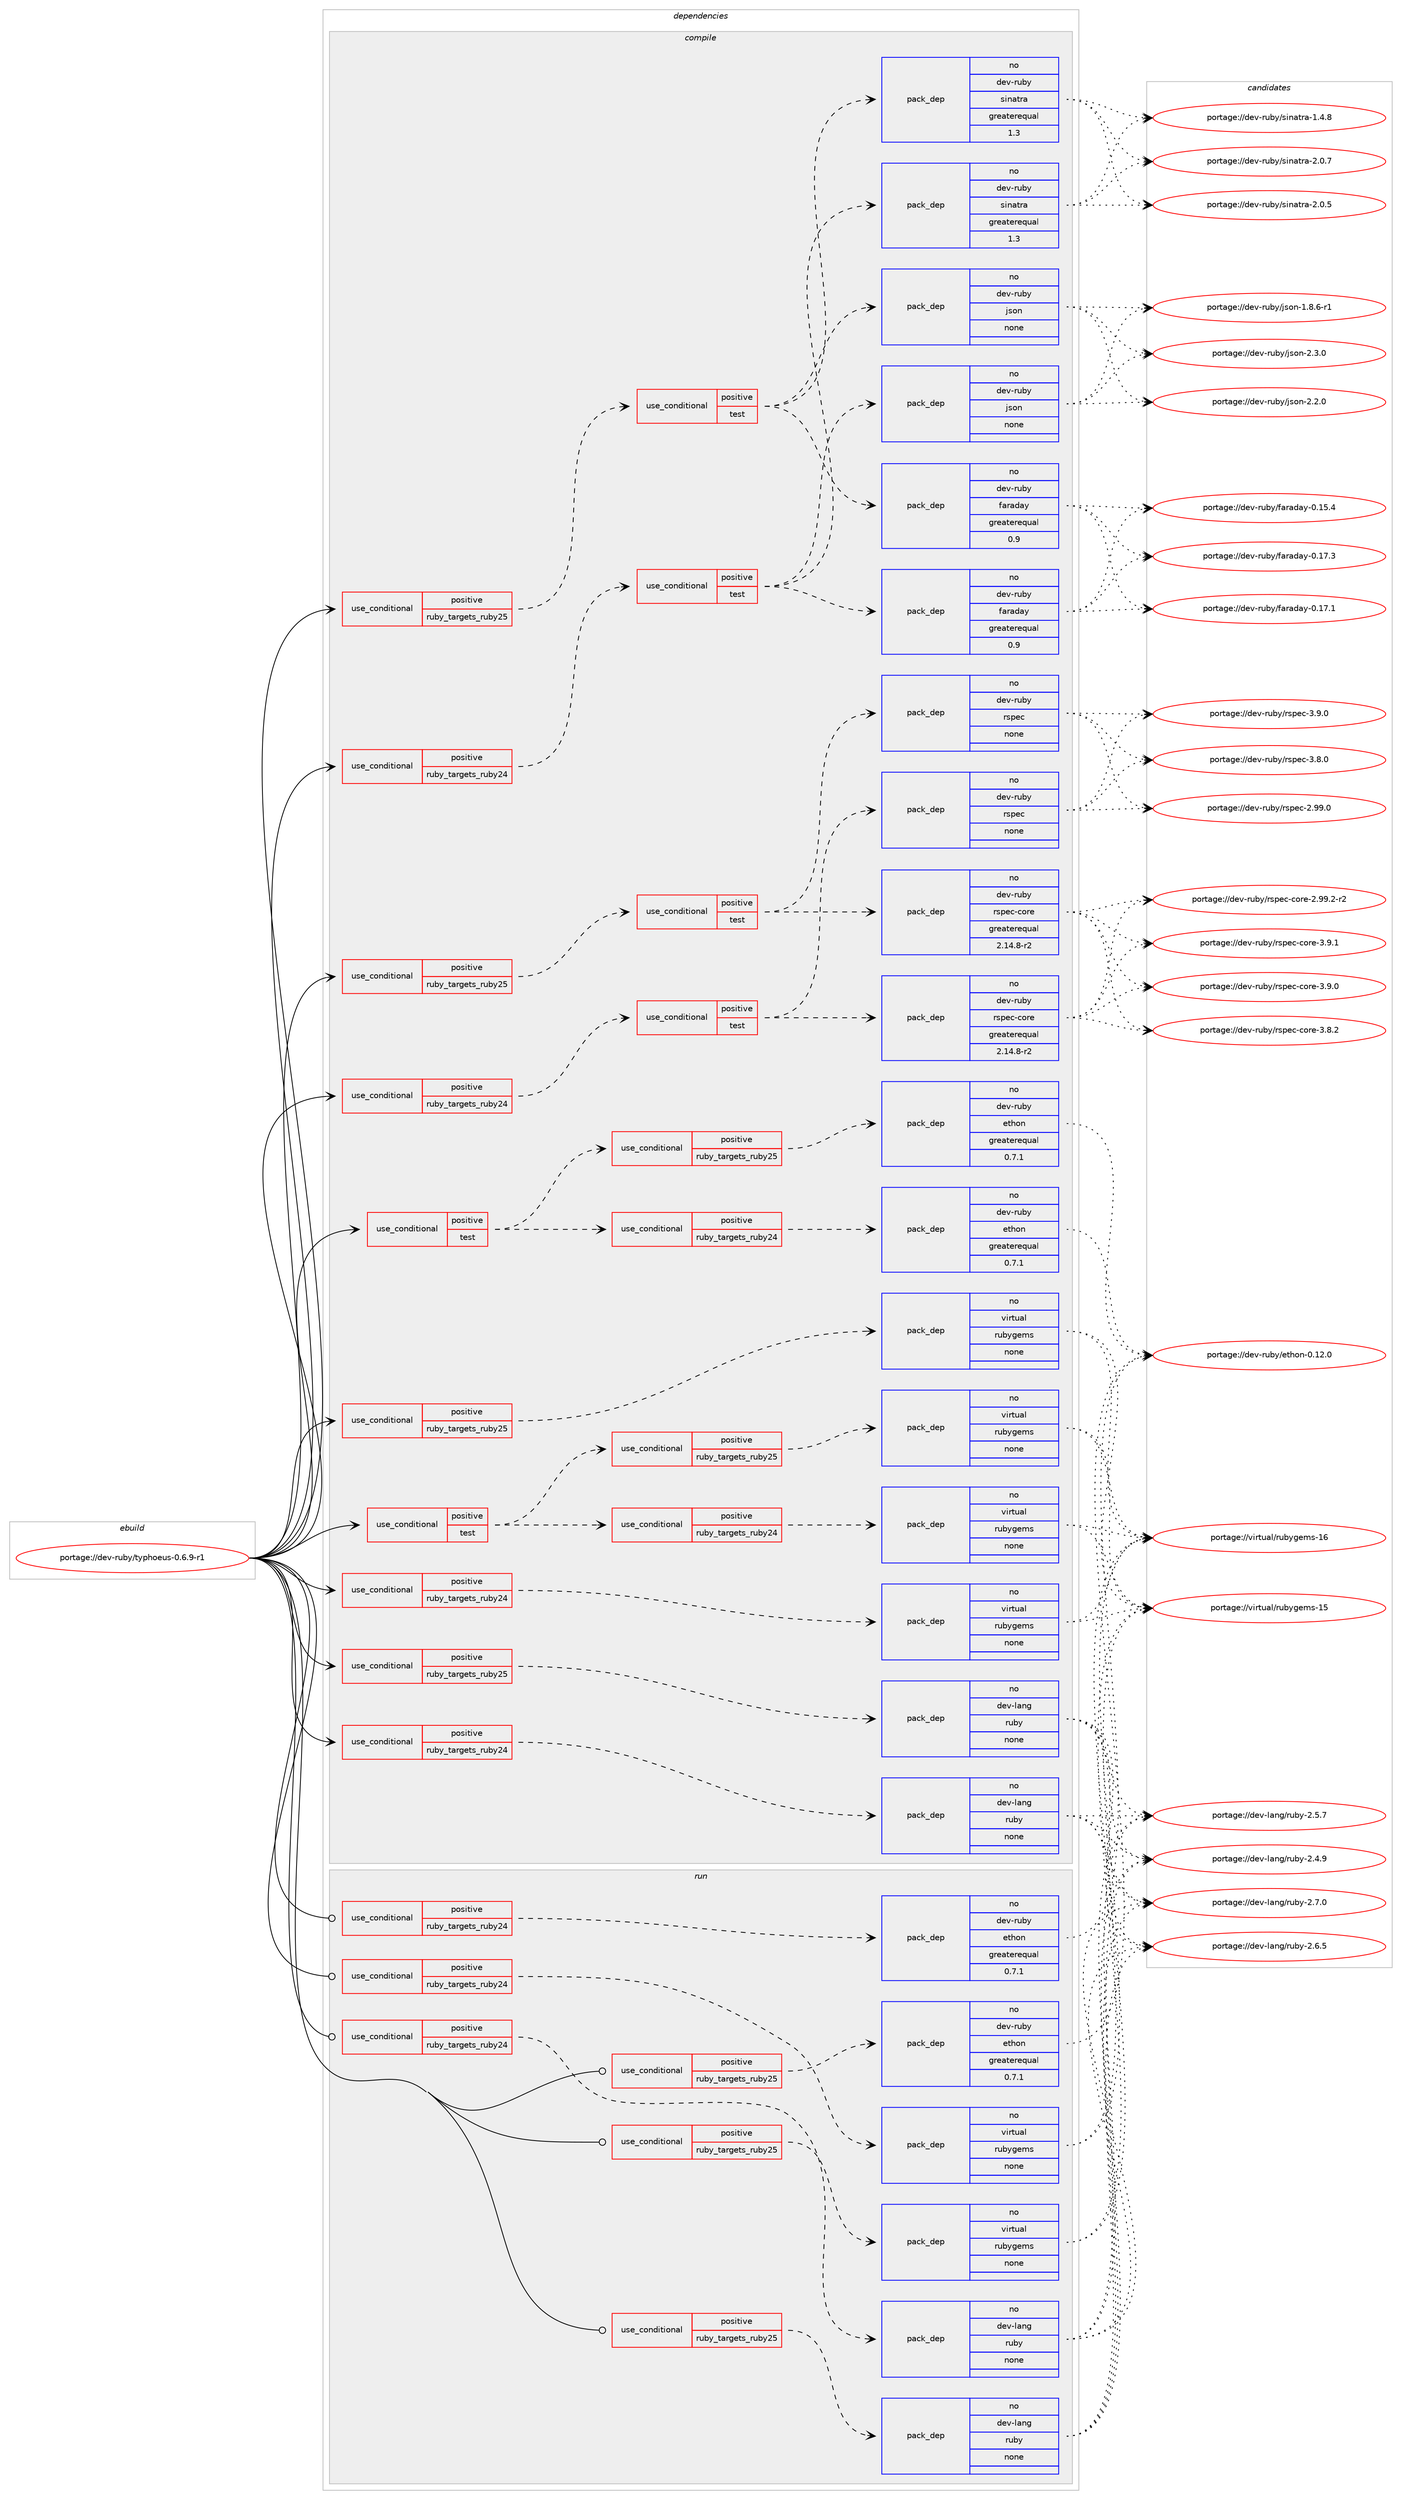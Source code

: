 digraph prolog {

# *************
# Graph options
# *************

newrank=true;
concentrate=true;
compound=true;
graph [rankdir=LR,fontname=Helvetica,fontsize=10,ranksep=1.5];#, ranksep=2.5, nodesep=0.2];
edge  [arrowhead=vee];
node  [fontname=Helvetica,fontsize=10];

# **********
# The ebuild
# **********

subgraph cluster_leftcol {
color=gray;
label=<<i>ebuild</i>>;
id [label="portage://dev-ruby/typhoeus-0.6.9-r1", color=red, width=4, href="../dev-ruby/typhoeus-0.6.9-r1.svg"];
}

# ****************
# The dependencies
# ****************

subgraph cluster_midcol {
color=gray;
label=<<i>dependencies</i>>;
subgraph cluster_compile {
fillcolor="#eeeeee";
style=filled;
label=<<i>compile</i>>;
subgraph cond65528 {
dependency312320 [label=<<TABLE BORDER="0" CELLBORDER="1" CELLSPACING="0" CELLPADDING="4"><TR><TD ROWSPAN="3" CELLPADDING="10">use_conditional</TD></TR><TR><TD>positive</TD></TR><TR><TD>ruby_targets_ruby24</TD></TR></TABLE>>, shape=none, color=red];
subgraph cond65529 {
dependency312321 [label=<<TABLE BORDER="0" CELLBORDER="1" CELLSPACING="0" CELLPADDING="4"><TR><TD ROWSPAN="3" CELLPADDING="10">use_conditional</TD></TR><TR><TD>positive</TD></TR><TR><TD>test</TD></TR></TABLE>>, shape=none, color=red];
subgraph pack242061 {
dependency312322 [label=<<TABLE BORDER="0" CELLBORDER="1" CELLSPACING="0" CELLPADDING="4" WIDTH="220"><TR><TD ROWSPAN="6" CELLPADDING="30">pack_dep</TD></TR><TR><TD WIDTH="110">no</TD></TR><TR><TD>dev-ruby</TD></TR><TR><TD>json</TD></TR><TR><TD>none</TD></TR><TR><TD></TD></TR></TABLE>>, shape=none, color=blue];
}
dependency312321:e -> dependency312322:w [weight=20,style="dashed",arrowhead="vee"];
subgraph pack242062 {
dependency312323 [label=<<TABLE BORDER="0" CELLBORDER="1" CELLSPACING="0" CELLPADDING="4" WIDTH="220"><TR><TD ROWSPAN="6" CELLPADDING="30">pack_dep</TD></TR><TR><TD WIDTH="110">no</TD></TR><TR><TD>dev-ruby</TD></TR><TR><TD>faraday</TD></TR><TR><TD>greaterequal</TD></TR><TR><TD>0.9</TD></TR></TABLE>>, shape=none, color=blue];
}
dependency312321:e -> dependency312323:w [weight=20,style="dashed",arrowhead="vee"];
subgraph pack242063 {
dependency312324 [label=<<TABLE BORDER="0" CELLBORDER="1" CELLSPACING="0" CELLPADDING="4" WIDTH="220"><TR><TD ROWSPAN="6" CELLPADDING="30">pack_dep</TD></TR><TR><TD WIDTH="110">no</TD></TR><TR><TD>dev-ruby</TD></TR><TR><TD>sinatra</TD></TR><TR><TD>greaterequal</TD></TR><TR><TD>1.3</TD></TR></TABLE>>, shape=none, color=blue];
}
dependency312321:e -> dependency312324:w [weight=20,style="dashed",arrowhead="vee"];
}
dependency312320:e -> dependency312321:w [weight=20,style="dashed",arrowhead="vee"];
}
id:e -> dependency312320:w [weight=20,style="solid",arrowhead="vee"];
subgraph cond65530 {
dependency312325 [label=<<TABLE BORDER="0" CELLBORDER="1" CELLSPACING="0" CELLPADDING="4"><TR><TD ROWSPAN="3" CELLPADDING="10">use_conditional</TD></TR><TR><TD>positive</TD></TR><TR><TD>ruby_targets_ruby24</TD></TR></TABLE>>, shape=none, color=red];
subgraph cond65531 {
dependency312326 [label=<<TABLE BORDER="0" CELLBORDER="1" CELLSPACING="0" CELLPADDING="4"><TR><TD ROWSPAN="3" CELLPADDING="10">use_conditional</TD></TR><TR><TD>positive</TD></TR><TR><TD>test</TD></TR></TABLE>>, shape=none, color=red];
subgraph pack242064 {
dependency312327 [label=<<TABLE BORDER="0" CELLBORDER="1" CELLSPACING="0" CELLPADDING="4" WIDTH="220"><TR><TD ROWSPAN="6" CELLPADDING="30">pack_dep</TD></TR><TR><TD WIDTH="110">no</TD></TR><TR><TD>dev-ruby</TD></TR><TR><TD>rspec</TD></TR><TR><TD>none</TD></TR><TR><TD></TD></TR></TABLE>>, shape=none, color=blue];
}
dependency312326:e -> dependency312327:w [weight=20,style="dashed",arrowhead="vee"];
subgraph pack242065 {
dependency312328 [label=<<TABLE BORDER="0" CELLBORDER="1" CELLSPACING="0" CELLPADDING="4" WIDTH="220"><TR><TD ROWSPAN="6" CELLPADDING="30">pack_dep</TD></TR><TR><TD WIDTH="110">no</TD></TR><TR><TD>dev-ruby</TD></TR><TR><TD>rspec-core</TD></TR><TR><TD>greaterequal</TD></TR><TR><TD>2.14.8-r2</TD></TR></TABLE>>, shape=none, color=blue];
}
dependency312326:e -> dependency312328:w [weight=20,style="dashed",arrowhead="vee"];
}
dependency312325:e -> dependency312326:w [weight=20,style="dashed",arrowhead="vee"];
}
id:e -> dependency312325:w [weight=20,style="solid",arrowhead="vee"];
subgraph cond65532 {
dependency312329 [label=<<TABLE BORDER="0" CELLBORDER="1" CELLSPACING="0" CELLPADDING="4"><TR><TD ROWSPAN="3" CELLPADDING="10">use_conditional</TD></TR><TR><TD>positive</TD></TR><TR><TD>ruby_targets_ruby24</TD></TR></TABLE>>, shape=none, color=red];
subgraph pack242066 {
dependency312330 [label=<<TABLE BORDER="0" CELLBORDER="1" CELLSPACING="0" CELLPADDING="4" WIDTH="220"><TR><TD ROWSPAN="6" CELLPADDING="30">pack_dep</TD></TR><TR><TD WIDTH="110">no</TD></TR><TR><TD>dev-lang</TD></TR><TR><TD>ruby</TD></TR><TR><TD>none</TD></TR><TR><TD></TD></TR></TABLE>>, shape=none, color=blue];
}
dependency312329:e -> dependency312330:w [weight=20,style="dashed",arrowhead="vee"];
}
id:e -> dependency312329:w [weight=20,style="solid",arrowhead="vee"];
subgraph cond65533 {
dependency312331 [label=<<TABLE BORDER="0" CELLBORDER="1" CELLSPACING="0" CELLPADDING="4"><TR><TD ROWSPAN="3" CELLPADDING="10">use_conditional</TD></TR><TR><TD>positive</TD></TR><TR><TD>ruby_targets_ruby24</TD></TR></TABLE>>, shape=none, color=red];
subgraph pack242067 {
dependency312332 [label=<<TABLE BORDER="0" CELLBORDER="1" CELLSPACING="0" CELLPADDING="4" WIDTH="220"><TR><TD ROWSPAN="6" CELLPADDING="30">pack_dep</TD></TR><TR><TD WIDTH="110">no</TD></TR><TR><TD>virtual</TD></TR><TR><TD>rubygems</TD></TR><TR><TD>none</TD></TR><TR><TD></TD></TR></TABLE>>, shape=none, color=blue];
}
dependency312331:e -> dependency312332:w [weight=20,style="dashed",arrowhead="vee"];
}
id:e -> dependency312331:w [weight=20,style="solid",arrowhead="vee"];
subgraph cond65534 {
dependency312333 [label=<<TABLE BORDER="0" CELLBORDER="1" CELLSPACING="0" CELLPADDING="4"><TR><TD ROWSPAN="3" CELLPADDING="10">use_conditional</TD></TR><TR><TD>positive</TD></TR><TR><TD>ruby_targets_ruby25</TD></TR></TABLE>>, shape=none, color=red];
subgraph cond65535 {
dependency312334 [label=<<TABLE BORDER="0" CELLBORDER="1" CELLSPACING="0" CELLPADDING="4"><TR><TD ROWSPAN="3" CELLPADDING="10">use_conditional</TD></TR><TR><TD>positive</TD></TR><TR><TD>test</TD></TR></TABLE>>, shape=none, color=red];
subgraph pack242068 {
dependency312335 [label=<<TABLE BORDER="0" CELLBORDER="1" CELLSPACING="0" CELLPADDING="4" WIDTH="220"><TR><TD ROWSPAN="6" CELLPADDING="30">pack_dep</TD></TR><TR><TD WIDTH="110">no</TD></TR><TR><TD>dev-ruby</TD></TR><TR><TD>json</TD></TR><TR><TD>none</TD></TR><TR><TD></TD></TR></TABLE>>, shape=none, color=blue];
}
dependency312334:e -> dependency312335:w [weight=20,style="dashed",arrowhead="vee"];
subgraph pack242069 {
dependency312336 [label=<<TABLE BORDER="0" CELLBORDER="1" CELLSPACING="0" CELLPADDING="4" WIDTH="220"><TR><TD ROWSPAN="6" CELLPADDING="30">pack_dep</TD></TR><TR><TD WIDTH="110">no</TD></TR><TR><TD>dev-ruby</TD></TR><TR><TD>faraday</TD></TR><TR><TD>greaterequal</TD></TR><TR><TD>0.9</TD></TR></TABLE>>, shape=none, color=blue];
}
dependency312334:e -> dependency312336:w [weight=20,style="dashed",arrowhead="vee"];
subgraph pack242070 {
dependency312337 [label=<<TABLE BORDER="0" CELLBORDER="1" CELLSPACING="0" CELLPADDING="4" WIDTH="220"><TR><TD ROWSPAN="6" CELLPADDING="30">pack_dep</TD></TR><TR><TD WIDTH="110">no</TD></TR><TR><TD>dev-ruby</TD></TR><TR><TD>sinatra</TD></TR><TR><TD>greaterequal</TD></TR><TR><TD>1.3</TD></TR></TABLE>>, shape=none, color=blue];
}
dependency312334:e -> dependency312337:w [weight=20,style="dashed",arrowhead="vee"];
}
dependency312333:e -> dependency312334:w [weight=20,style="dashed",arrowhead="vee"];
}
id:e -> dependency312333:w [weight=20,style="solid",arrowhead="vee"];
subgraph cond65536 {
dependency312338 [label=<<TABLE BORDER="0" CELLBORDER="1" CELLSPACING="0" CELLPADDING="4"><TR><TD ROWSPAN="3" CELLPADDING="10">use_conditional</TD></TR><TR><TD>positive</TD></TR><TR><TD>ruby_targets_ruby25</TD></TR></TABLE>>, shape=none, color=red];
subgraph cond65537 {
dependency312339 [label=<<TABLE BORDER="0" CELLBORDER="1" CELLSPACING="0" CELLPADDING="4"><TR><TD ROWSPAN="3" CELLPADDING="10">use_conditional</TD></TR><TR><TD>positive</TD></TR><TR><TD>test</TD></TR></TABLE>>, shape=none, color=red];
subgraph pack242071 {
dependency312340 [label=<<TABLE BORDER="0" CELLBORDER="1" CELLSPACING="0" CELLPADDING="4" WIDTH="220"><TR><TD ROWSPAN="6" CELLPADDING="30">pack_dep</TD></TR><TR><TD WIDTH="110">no</TD></TR><TR><TD>dev-ruby</TD></TR><TR><TD>rspec</TD></TR><TR><TD>none</TD></TR><TR><TD></TD></TR></TABLE>>, shape=none, color=blue];
}
dependency312339:e -> dependency312340:w [weight=20,style="dashed",arrowhead="vee"];
subgraph pack242072 {
dependency312341 [label=<<TABLE BORDER="0" CELLBORDER="1" CELLSPACING="0" CELLPADDING="4" WIDTH="220"><TR><TD ROWSPAN="6" CELLPADDING="30">pack_dep</TD></TR><TR><TD WIDTH="110">no</TD></TR><TR><TD>dev-ruby</TD></TR><TR><TD>rspec-core</TD></TR><TR><TD>greaterequal</TD></TR><TR><TD>2.14.8-r2</TD></TR></TABLE>>, shape=none, color=blue];
}
dependency312339:e -> dependency312341:w [weight=20,style="dashed",arrowhead="vee"];
}
dependency312338:e -> dependency312339:w [weight=20,style="dashed",arrowhead="vee"];
}
id:e -> dependency312338:w [weight=20,style="solid",arrowhead="vee"];
subgraph cond65538 {
dependency312342 [label=<<TABLE BORDER="0" CELLBORDER="1" CELLSPACING="0" CELLPADDING="4"><TR><TD ROWSPAN="3" CELLPADDING="10">use_conditional</TD></TR><TR><TD>positive</TD></TR><TR><TD>ruby_targets_ruby25</TD></TR></TABLE>>, shape=none, color=red];
subgraph pack242073 {
dependency312343 [label=<<TABLE BORDER="0" CELLBORDER="1" CELLSPACING="0" CELLPADDING="4" WIDTH="220"><TR><TD ROWSPAN="6" CELLPADDING="30">pack_dep</TD></TR><TR><TD WIDTH="110">no</TD></TR><TR><TD>dev-lang</TD></TR><TR><TD>ruby</TD></TR><TR><TD>none</TD></TR><TR><TD></TD></TR></TABLE>>, shape=none, color=blue];
}
dependency312342:e -> dependency312343:w [weight=20,style="dashed",arrowhead="vee"];
}
id:e -> dependency312342:w [weight=20,style="solid",arrowhead="vee"];
subgraph cond65539 {
dependency312344 [label=<<TABLE BORDER="0" CELLBORDER="1" CELLSPACING="0" CELLPADDING="4"><TR><TD ROWSPAN="3" CELLPADDING="10">use_conditional</TD></TR><TR><TD>positive</TD></TR><TR><TD>ruby_targets_ruby25</TD></TR></TABLE>>, shape=none, color=red];
subgraph pack242074 {
dependency312345 [label=<<TABLE BORDER="0" CELLBORDER="1" CELLSPACING="0" CELLPADDING="4" WIDTH="220"><TR><TD ROWSPAN="6" CELLPADDING="30">pack_dep</TD></TR><TR><TD WIDTH="110">no</TD></TR><TR><TD>virtual</TD></TR><TR><TD>rubygems</TD></TR><TR><TD>none</TD></TR><TR><TD></TD></TR></TABLE>>, shape=none, color=blue];
}
dependency312344:e -> dependency312345:w [weight=20,style="dashed",arrowhead="vee"];
}
id:e -> dependency312344:w [weight=20,style="solid",arrowhead="vee"];
subgraph cond65540 {
dependency312346 [label=<<TABLE BORDER="0" CELLBORDER="1" CELLSPACING="0" CELLPADDING="4"><TR><TD ROWSPAN="3" CELLPADDING="10">use_conditional</TD></TR><TR><TD>positive</TD></TR><TR><TD>test</TD></TR></TABLE>>, shape=none, color=red];
subgraph cond65541 {
dependency312347 [label=<<TABLE BORDER="0" CELLBORDER="1" CELLSPACING="0" CELLPADDING="4"><TR><TD ROWSPAN="3" CELLPADDING="10">use_conditional</TD></TR><TR><TD>positive</TD></TR><TR><TD>ruby_targets_ruby24</TD></TR></TABLE>>, shape=none, color=red];
subgraph pack242075 {
dependency312348 [label=<<TABLE BORDER="0" CELLBORDER="1" CELLSPACING="0" CELLPADDING="4" WIDTH="220"><TR><TD ROWSPAN="6" CELLPADDING="30">pack_dep</TD></TR><TR><TD WIDTH="110">no</TD></TR><TR><TD>dev-ruby</TD></TR><TR><TD>ethon</TD></TR><TR><TD>greaterequal</TD></TR><TR><TD>0.7.1</TD></TR></TABLE>>, shape=none, color=blue];
}
dependency312347:e -> dependency312348:w [weight=20,style="dashed",arrowhead="vee"];
}
dependency312346:e -> dependency312347:w [weight=20,style="dashed",arrowhead="vee"];
subgraph cond65542 {
dependency312349 [label=<<TABLE BORDER="0" CELLBORDER="1" CELLSPACING="0" CELLPADDING="4"><TR><TD ROWSPAN="3" CELLPADDING="10">use_conditional</TD></TR><TR><TD>positive</TD></TR><TR><TD>ruby_targets_ruby25</TD></TR></TABLE>>, shape=none, color=red];
subgraph pack242076 {
dependency312350 [label=<<TABLE BORDER="0" CELLBORDER="1" CELLSPACING="0" CELLPADDING="4" WIDTH="220"><TR><TD ROWSPAN="6" CELLPADDING="30">pack_dep</TD></TR><TR><TD WIDTH="110">no</TD></TR><TR><TD>dev-ruby</TD></TR><TR><TD>ethon</TD></TR><TR><TD>greaterequal</TD></TR><TR><TD>0.7.1</TD></TR></TABLE>>, shape=none, color=blue];
}
dependency312349:e -> dependency312350:w [weight=20,style="dashed",arrowhead="vee"];
}
dependency312346:e -> dependency312349:w [weight=20,style="dashed",arrowhead="vee"];
}
id:e -> dependency312346:w [weight=20,style="solid",arrowhead="vee"];
subgraph cond65543 {
dependency312351 [label=<<TABLE BORDER="0" CELLBORDER="1" CELLSPACING="0" CELLPADDING="4"><TR><TD ROWSPAN="3" CELLPADDING="10">use_conditional</TD></TR><TR><TD>positive</TD></TR><TR><TD>test</TD></TR></TABLE>>, shape=none, color=red];
subgraph cond65544 {
dependency312352 [label=<<TABLE BORDER="0" CELLBORDER="1" CELLSPACING="0" CELLPADDING="4"><TR><TD ROWSPAN="3" CELLPADDING="10">use_conditional</TD></TR><TR><TD>positive</TD></TR><TR><TD>ruby_targets_ruby24</TD></TR></TABLE>>, shape=none, color=red];
subgraph pack242077 {
dependency312353 [label=<<TABLE BORDER="0" CELLBORDER="1" CELLSPACING="0" CELLPADDING="4" WIDTH="220"><TR><TD ROWSPAN="6" CELLPADDING="30">pack_dep</TD></TR><TR><TD WIDTH="110">no</TD></TR><TR><TD>virtual</TD></TR><TR><TD>rubygems</TD></TR><TR><TD>none</TD></TR><TR><TD></TD></TR></TABLE>>, shape=none, color=blue];
}
dependency312352:e -> dependency312353:w [weight=20,style="dashed",arrowhead="vee"];
}
dependency312351:e -> dependency312352:w [weight=20,style="dashed",arrowhead="vee"];
subgraph cond65545 {
dependency312354 [label=<<TABLE BORDER="0" CELLBORDER="1" CELLSPACING="0" CELLPADDING="4"><TR><TD ROWSPAN="3" CELLPADDING="10">use_conditional</TD></TR><TR><TD>positive</TD></TR><TR><TD>ruby_targets_ruby25</TD></TR></TABLE>>, shape=none, color=red];
subgraph pack242078 {
dependency312355 [label=<<TABLE BORDER="0" CELLBORDER="1" CELLSPACING="0" CELLPADDING="4" WIDTH="220"><TR><TD ROWSPAN="6" CELLPADDING="30">pack_dep</TD></TR><TR><TD WIDTH="110">no</TD></TR><TR><TD>virtual</TD></TR><TR><TD>rubygems</TD></TR><TR><TD>none</TD></TR><TR><TD></TD></TR></TABLE>>, shape=none, color=blue];
}
dependency312354:e -> dependency312355:w [weight=20,style="dashed",arrowhead="vee"];
}
dependency312351:e -> dependency312354:w [weight=20,style="dashed",arrowhead="vee"];
}
id:e -> dependency312351:w [weight=20,style="solid",arrowhead="vee"];
}
subgraph cluster_compileandrun {
fillcolor="#eeeeee";
style=filled;
label=<<i>compile and run</i>>;
}
subgraph cluster_run {
fillcolor="#eeeeee";
style=filled;
label=<<i>run</i>>;
subgraph cond65546 {
dependency312356 [label=<<TABLE BORDER="0" CELLBORDER="1" CELLSPACING="0" CELLPADDING="4"><TR><TD ROWSPAN="3" CELLPADDING="10">use_conditional</TD></TR><TR><TD>positive</TD></TR><TR><TD>ruby_targets_ruby24</TD></TR></TABLE>>, shape=none, color=red];
subgraph pack242079 {
dependency312357 [label=<<TABLE BORDER="0" CELLBORDER="1" CELLSPACING="0" CELLPADDING="4" WIDTH="220"><TR><TD ROWSPAN="6" CELLPADDING="30">pack_dep</TD></TR><TR><TD WIDTH="110">no</TD></TR><TR><TD>dev-lang</TD></TR><TR><TD>ruby</TD></TR><TR><TD>none</TD></TR><TR><TD></TD></TR></TABLE>>, shape=none, color=blue];
}
dependency312356:e -> dependency312357:w [weight=20,style="dashed",arrowhead="vee"];
}
id:e -> dependency312356:w [weight=20,style="solid",arrowhead="odot"];
subgraph cond65547 {
dependency312358 [label=<<TABLE BORDER="0" CELLBORDER="1" CELLSPACING="0" CELLPADDING="4"><TR><TD ROWSPAN="3" CELLPADDING="10">use_conditional</TD></TR><TR><TD>positive</TD></TR><TR><TD>ruby_targets_ruby24</TD></TR></TABLE>>, shape=none, color=red];
subgraph pack242080 {
dependency312359 [label=<<TABLE BORDER="0" CELLBORDER="1" CELLSPACING="0" CELLPADDING="4" WIDTH="220"><TR><TD ROWSPAN="6" CELLPADDING="30">pack_dep</TD></TR><TR><TD WIDTH="110">no</TD></TR><TR><TD>dev-ruby</TD></TR><TR><TD>ethon</TD></TR><TR><TD>greaterequal</TD></TR><TR><TD>0.7.1</TD></TR></TABLE>>, shape=none, color=blue];
}
dependency312358:e -> dependency312359:w [weight=20,style="dashed",arrowhead="vee"];
}
id:e -> dependency312358:w [weight=20,style="solid",arrowhead="odot"];
subgraph cond65548 {
dependency312360 [label=<<TABLE BORDER="0" CELLBORDER="1" CELLSPACING="0" CELLPADDING="4"><TR><TD ROWSPAN="3" CELLPADDING="10">use_conditional</TD></TR><TR><TD>positive</TD></TR><TR><TD>ruby_targets_ruby24</TD></TR></TABLE>>, shape=none, color=red];
subgraph pack242081 {
dependency312361 [label=<<TABLE BORDER="0" CELLBORDER="1" CELLSPACING="0" CELLPADDING="4" WIDTH="220"><TR><TD ROWSPAN="6" CELLPADDING="30">pack_dep</TD></TR><TR><TD WIDTH="110">no</TD></TR><TR><TD>virtual</TD></TR><TR><TD>rubygems</TD></TR><TR><TD>none</TD></TR><TR><TD></TD></TR></TABLE>>, shape=none, color=blue];
}
dependency312360:e -> dependency312361:w [weight=20,style="dashed",arrowhead="vee"];
}
id:e -> dependency312360:w [weight=20,style="solid",arrowhead="odot"];
subgraph cond65549 {
dependency312362 [label=<<TABLE BORDER="0" CELLBORDER="1" CELLSPACING="0" CELLPADDING="4"><TR><TD ROWSPAN="3" CELLPADDING="10">use_conditional</TD></TR><TR><TD>positive</TD></TR><TR><TD>ruby_targets_ruby25</TD></TR></TABLE>>, shape=none, color=red];
subgraph pack242082 {
dependency312363 [label=<<TABLE BORDER="0" CELLBORDER="1" CELLSPACING="0" CELLPADDING="4" WIDTH="220"><TR><TD ROWSPAN="6" CELLPADDING="30">pack_dep</TD></TR><TR><TD WIDTH="110">no</TD></TR><TR><TD>dev-lang</TD></TR><TR><TD>ruby</TD></TR><TR><TD>none</TD></TR><TR><TD></TD></TR></TABLE>>, shape=none, color=blue];
}
dependency312362:e -> dependency312363:w [weight=20,style="dashed",arrowhead="vee"];
}
id:e -> dependency312362:w [weight=20,style="solid",arrowhead="odot"];
subgraph cond65550 {
dependency312364 [label=<<TABLE BORDER="0" CELLBORDER="1" CELLSPACING="0" CELLPADDING="4"><TR><TD ROWSPAN="3" CELLPADDING="10">use_conditional</TD></TR><TR><TD>positive</TD></TR><TR><TD>ruby_targets_ruby25</TD></TR></TABLE>>, shape=none, color=red];
subgraph pack242083 {
dependency312365 [label=<<TABLE BORDER="0" CELLBORDER="1" CELLSPACING="0" CELLPADDING="4" WIDTH="220"><TR><TD ROWSPAN="6" CELLPADDING="30">pack_dep</TD></TR><TR><TD WIDTH="110">no</TD></TR><TR><TD>dev-ruby</TD></TR><TR><TD>ethon</TD></TR><TR><TD>greaterequal</TD></TR><TR><TD>0.7.1</TD></TR></TABLE>>, shape=none, color=blue];
}
dependency312364:e -> dependency312365:w [weight=20,style="dashed",arrowhead="vee"];
}
id:e -> dependency312364:w [weight=20,style="solid",arrowhead="odot"];
subgraph cond65551 {
dependency312366 [label=<<TABLE BORDER="0" CELLBORDER="1" CELLSPACING="0" CELLPADDING="4"><TR><TD ROWSPAN="3" CELLPADDING="10">use_conditional</TD></TR><TR><TD>positive</TD></TR><TR><TD>ruby_targets_ruby25</TD></TR></TABLE>>, shape=none, color=red];
subgraph pack242084 {
dependency312367 [label=<<TABLE BORDER="0" CELLBORDER="1" CELLSPACING="0" CELLPADDING="4" WIDTH="220"><TR><TD ROWSPAN="6" CELLPADDING="30">pack_dep</TD></TR><TR><TD WIDTH="110">no</TD></TR><TR><TD>virtual</TD></TR><TR><TD>rubygems</TD></TR><TR><TD>none</TD></TR><TR><TD></TD></TR></TABLE>>, shape=none, color=blue];
}
dependency312366:e -> dependency312367:w [weight=20,style="dashed",arrowhead="vee"];
}
id:e -> dependency312366:w [weight=20,style="solid",arrowhead="odot"];
}
}

# **************
# The candidates
# **************

subgraph cluster_choices {
rank=same;
color=gray;
label=<<i>candidates</i>>;

subgraph choice242061 {
color=black;
nodesep=1;
choice100101118451141179812147106115111110455046514648 [label="portage://dev-ruby/json-2.3.0", color=red, width=4,href="../dev-ruby/json-2.3.0.svg"];
choice100101118451141179812147106115111110455046504648 [label="portage://dev-ruby/json-2.2.0", color=red, width=4,href="../dev-ruby/json-2.2.0.svg"];
choice1001011184511411798121471061151111104549465646544511449 [label="portage://dev-ruby/json-1.8.6-r1", color=red, width=4,href="../dev-ruby/json-1.8.6-r1.svg"];
dependency312322:e -> choice100101118451141179812147106115111110455046514648:w [style=dotted,weight="100"];
dependency312322:e -> choice100101118451141179812147106115111110455046504648:w [style=dotted,weight="100"];
dependency312322:e -> choice1001011184511411798121471061151111104549465646544511449:w [style=dotted,weight="100"];
}
subgraph choice242062 {
color=black;
nodesep=1;
choice10010111845114117981214710297114971009712145484649554651 [label="portage://dev-ruby/faraday-0.17.3", color=red, width=4,href="../dev-ruby/faraday-0.17.3.svg"];
choice10010111845114117981214710297114971009712145484649554649 [label="portage://dev-ruby/faraday-0.17.1", color=red, width=4,href="../dev-ruby/faraday-0.17.1.svg"];
choice10010111845114117981214710297114971009712145484649534652 [label="portage://dev-ruby/faraday-0.15.4", color=red, width=4,href="../dev-ruby/faraday-0.15.4.svg"];
dependency312323:e -> choice10010111845114117981214710297114971009712145484649554651:w [style=dotted,weight="100"];
dependency312323:e -> choice10010111845114117981214710297114971009712145484649554649:w [style=dotted,weight="100"];
dependency312323:e -> choice10010111845114117981214710297114971009712145484649534652:w [style=dotted,weight="100"];
}
subgraph choice242063 {
color=black;
nodesep=1;
choice1001011184511411798121471151051109711611497455046484655 [label="portage://dev-ruby/sinatra-2.0.7", color=red, width=4,href="../dev-ruby/sinatra-2.0.7.svg"];
choice1001011184511411798121471151051109711611497455046484653 [label="portage://dev-ruby/sinatra-2.0.5", color=red, width=4,href="../dev-ruby/sinatra-2.0.5.svg"];
choice1001011184511411798121471151051109711611497454946524656 [label="portage://dev-ruby/sinatra-1.4.8", color=red, width=4,href="../dev-ruby/sinatra-1.4.8.svg"];
dependency312324:e -> choice1001011184511411798121471151051109711611497455046484655:w [style=dotted,weight="100"];
dependency312324:e -> choice1001011184511411798121471151051109711611497455046484653:w [style=dotted,weight="100"];
dependency312324:e -> choice1001011184511411798121471151051109711611497454946524656:w [style=dotted,weight="100"];
}
subgraph choice242064 {
color=black;
nodesep=1;
choice10010111845114117981214711411511210199455146574648 [label="portage://dev-ruby/rspec-3.9.0", color=red, width=4,href="../dev-ruby/rspec-3.9.0.svg"];
choice10010111845114117981214711411511210199455146564648 [label="portage://dev-ruby/rspec-3.8.0", color=red, width=4,href="../dev-ruby/rspec-3.8.0.svg"];
choice1001011184511411798121471141151121019945504657574648 [label="portage://dev-ruby/rspec-2.99.0", color=red, width=4,href="../dev-ruby/rspec-2.99.0.svg"];
dependency312327:e -> choice10010111845114117981214711411511210199455146574648:w [style=dotted,weight="100"];
dependency312327:e -> choice10010111845114117981214711411511210199455146564648:w [style=dotted,weight="100"];
dependency312327:e -> choice1001011184511411798121471141151121019945504657574648:w [style=dotted,weight="100"];
}
subgraph choice242065 {
color=black;
nodesep=1;
choice100101118451141179812147114115112101994599111114101455146574649 [label="portage://dev-ruby/rspec-core-3.9.1", color=red, width=4,href="../dev-ruby/rspec-core-3.9.1.svg"];
choice100101118451141179812147114115112101994599111114101455146574648 [label="portage://dev-ruby/rspec-core-3.9.0", color=red, width=4,href="../dev-ruby/rspec-core-3.9.0.svg"];
choice100101118451141179812147114115112101994599111114101455146564650 [label="portage://dev-ruby/rspec-core-3.8.2", color=red, width=4,href="../dev-ruby/rspec-core-3.8.2.svg"];
choice100101118451141179812147114115112101994599111114101455046575746504511450 [label="portage://dev-ruby/rspec-core-2.99.2-r2", color=red, width=4,href="../dev-ruby/rspec-core-2.99.2-r2.svg"];
dependency312328:e -> choice100101118451141179812147114115112101994599111114101455146574649:w [style=dotted,weight="100"];
dependency312328:e -> choice100101118451141179812147114115112101994599111114101455146574648:w [style=dotted,weight="100"];
dependency312328:e -> choice100101118451141179812147114115112101994599111114101455146564650:w [style=dotted,weight="100"];
dependency312328:e -> choice100101118451141179812147114115112101994599111114101455046575746504511450:w [style=dotted,weight="100"];
}
subgraph choice242066 {
color=black;
nodesep=1;
choice10010111845108971101034711411798121455046554648 [label="portage://dev-lang/ruby-2.7.0", color=red, width=4,href="../dev-lang/ruby-2.7.0.svg"];
choice10010111845108971101034711411798121455046544653 [label="portage://dev-lang/ruby-2.6.5", color=red, width=4,href="../dev-lang/ruby-2.6.5.svg"];
choice10010111845108971101034711411798121455046534655 [label="portage://dev-lang/ruby-2.5.7", color=red, width=4,href="../dev-lang/ruby-2.5.7.svg"];
choice10010111845108971101034711411798121455046524657 [label="portage://dev-lang/ruby-2.4.9", color=red, width=4,href="../dev-lang/ruby-2.4.9.svg"];
dependency312330:e -> choice10010111845108971101034711411798121455046554648:w [style=dotted,weight="100"];
dependency312330:e -> choice10010111845108971101034711411798121455046544653:w [style=dotted,weight="100"];
dependency312330:e -> choice10010111845108971101034711411798121455046534655:w [style=dotted,weight="100"];
dependency312330:e -> choice10010111845108971101034711411798121455046524657:w [style=dotted,weight="100"];
}
subgraph choice242067 {
color=black;
nodesep=1;
choice118105114116117971084711411798121103101109115454954 [label="portage://virtual/rubygems-16", color=red, width=4,href="../virtual/rubygems-16.svg"];
choice118105114116117971084711411798121103101109115454953 [label="portage://virtual/rubygems-15", color=red, width=4,href="../virtual/rubygems-15.svg"];
dependency312332:e -> choice118105114116117971084711411798121103101109115454954:w [style=dotted,weight="100"];
dependency312332:e -> choice118105114116117971084711411798121103101109115454953:w [style=dotted,weight="100"];
}
subgraph choice242068 {
color=black;
nodesep=1;
choice100101118451141179812147106115111110455046514648 [label="portage://dev-ruby/json-2.3.0", color=red, width=4,href="../dev-ruby/json-2.3.0.svg"];
choice100101118451141179812147106115111110455046504648 [label="portage://dev-ruby/json-2.2.0", color=red, width=4,href="../dev-ruby/json-2.2.0.svg"];
choice1001011184511411798121471061151111104549465646544511449 [label="portage://dev-ruby/json-1.8.6-r1", color=red, width=4,href="../dev-ruby/json-1.8.6-r1.svg"];
dependency312335:e -> choice100101118451141179812147106115111110455046514648:w [style=dotted,weight="100"];
dependency312335:e -> choice100101118451141179812147106115111110455046504648:w [style=dotted,weight="100"];
dependency312335:e -> choice1001011184511411798121471061151111104549465646544511449:w [style=dotted,weight="100"];
}
subgraph choice242069 {
color=black;
nodesep=1;
choice10010111845114117981214710297114971009712145484649554651 [label="portage://dev-ruby/faraday-0.17.3", color=red, width=4,href="../dev-ruby/faraday-0.17.3.svg"];
choice10010111845114117981214710297114971009712145484649554649 [label="portage://dev-ruby/faraday-0.17.1", color=red, width=4,href="../dev-ruby/faraday-0.17.1.svg"];
choice10010111845114117981214710297114971009712145484649534652 [label="portage://dev-ruby/faraday-0.15.4", color=red, width=4,href="../dev-ruby/faraday-0.15.4.svg"];
dependency312336:e -> choice10010111845114117981214710297114971009712145484649554651:w [style=dotted,weight="100"];
dependency312336:e -> choice10010111845114117981214710297114971009712145484649554649:w [style=dotted,weight="100"];
dependency312336:e -> choice10010111845114117981214710297114971009712145484649534652:w [style=dotted,weight="100"];
}
subgraph choice242070 {
color=black;
nodesep=1;
choice1001011184511411798121471151051109711611497455046484655 [label="portage://dev-ruby/sinatra-2.0.7", color=red, width=4,href="../dev-ruby/sinatra-2.0.7.svg"];
choice1001011184511411798121471151051109711611497455046484653 [label="portage://dev-ruby/sinatra-2.0.5", color=red, width=4,href="../dev-ruby/sinatra-2.0.5.svg"];
choice1001011184511411798121471151051109711611497454946524656 [label="portage://dev-ruby/sinatra-1.4.8", color=red, width=4,href="../dev-ruby/sinatra-1.4.8.svg"];
dependency312337:e -> choice1001011184511411798121471151051109711611497455046484655:w [style=dotted,weight="100"];
dependency312337:e -> choice1001011184511411798121471151051109711611497455046484653:w [style=dotted,weight="100"];
dependency312337:e -> choice1001011184511411798121471151051109711611497454946524656:w [style=dotted,weight="100"];
}
subgraph choice242071 {
color=black;
nodesep=1;
choice10010111845114117981214711411511210199455146574648 [label="portage://dev-ruby/rspec-3.9.0", color=red, width=4,href="../dev-ruby/rspec-3.9.0.svg"];
choice10010111845114117981214711411511210199455146564648 [label="portage://dev-ruby/rspec-3.8.0", color=red, width=4,href="../dev-ruby/rspec-3.8.0.svg"];
choice1001011184511411798121471141151121019945504657574648 [label="portage://dev-ruby/rspec-2.99.0", color=red, width=4,href="../dev-ruby/rspec-2.99.0.svg"];
dependency312340:e -> choice10010111845114117981214711411511210199455146574648:w [style=dotted,weight="100"];
dependency312340:e -> choice10010111845114117981214711411511210199455146564648:w [style=dotted,weight="100"];
dependency312340:e -> choice1001011184511411798121471141151121019945504657574648:w [style=dotted,weight="100"];
}
subgraph choice242072 {
color=black;
nodesep=1;
choice100101118451141179812147114115112101994599111114101455146574649 [label="portage://dev-ruby/rspec-core-3.9.1", color=red, width=4,href="../dev-ruby/rspec-core-3.9.1.svg"];
choice100101118451141179812147114115112101994599111114101455146574648 [label="portage://dev-ruby/rspec-core-3.9.0", color=red, width=4,href="../dev-ruby/rspec-core-3.9.0.svg"];
choice100101118451141179812147114115112101994599111114101455146564650 [label="portage://dev-ruby/rspec-core-3.8.2", color=red, width=4,href="../dev-ruby/rspec-core-3.8.2.svg"];
choice100101118451141179812147114115112101994599111114101455046575746504511450 [label="portage://dev-ruby/rspec-core-2.99.2-r2", color=red, width=4,href="../dev-ruby/rspec-core-2.99.2-r2.svg"];
dependency312341:e -> choice100101118451141179812147114115112101994599111114101455146574649:w [style=dotted,weight="100"];
dependency312341:e -> choice100101118451141179812147114115112101994599111114101455146574648:w [style=dotted,weight="100"];
dependency312341:e -> choice100101118451141179812147114115112101994599111114101455146564650:w [style=dotted,weight="100"];
dependency312341:e -> choice100101118451141179812147114115112101994599111114101455046575746504511450:w [style=dotted,weight="100"];
}
subgraph choice242073 {
color=black;
nodesep=1;
choice10010111845108971101034711411798121455046554648 [label="portage://dev-lang/ruby-2.7.0", color=red, width=4,href="../dev-lang/ruby-2.7.0.svg"];
choice10010111845108971101034711411798121455046544653 [label="portage://dev-lang/ruby-2.6.5", color=red, width=4,href="../dev-lang/ruby-2.6.5.svg"];
choice10010111845108971101034711411798121455046534655 [label="portage://dev-lang/ruby-2.5.7", color=red, width=4,href="../dev-lang/ruby-2.5.7.svg"];
choice10010111845108971101034711411798121455046524657 [label="portage://dev-lang/ruby-2.4.9", color=red, width=4,href="../dev-lang/ruby-2.4.9.svg"];
dependency312343:e -> choice10010111845108971101034711411798121455046554648:w [style=dotted,weight="100"];
dependency312343:e -> choice10010111845108971101034711411798121455046544653:w [style=dotted,weight="100"];
dependency312343:e -> choice10010111845108971101034711411798121455046534655:w [style=dotted,weight="100"];
dependency312343:e -> choice10010111845108971101034711411798121455046524657:w [style=dotted,weight="100"];
}
subgraph choice242074 {
color=black;
nodesep=1;
choice118105114116117971084711411798121103101109115454954 [label="portage://virtual/rubygems-16", color=red, width=4,href="../virtual/rubygems-16.svg"];
choice118105114116117971084711411798121103101109115454953 [label="portage://virtual/rubygems-15", color=red, width=4,href="../virtual/rubygems-15.svg"];
dependency312345:e -> choice118105114116117971084711411798121103101109115454954:w [style=dotted,weight="100"];
dependency312345:e -> choice118105114116117971084711411798121103101109115454953:w [style=dotted,weight="100"];
}
subgraph choice242075 {
color=black;
nodesep=1;
choice10010111845114117981214710111610411111045484649504648 [label="portage://dev-ruby/ethon-0.12.0", color=red, width=4,href="../dev-ruby/ethon-0.12.0.svg"];
dependency312348:e -> choice10010111845114117981214710111610411111045484649504648:w [style=dotted,weight="100"];
}
subgraph choice242076 {
color=black;
nodesep=1;
choice10010111845114117981214710111610411111045484649504648 [label="portage://dev-ruby/ethon-0.12.0", color=red, width=4,href="../dev-ruby/ethon-0.12.0.svg"];
dependency312350:e -> choice10010111845114117981214710111610411111045484649504648:w [style=dotted,weight="100"];
}
subgraph choice242077 {
color=black;
nodesep=1;
choice118105114116117971084711411798121103101109115454954 [label="portage://virtual/rubygems-16", color=red, width=4,href="../virtual/rubygems-16.svg"];
choice118105114116117971084711411798121103101109115454953 [label="portage://virtual/rubygems-15", color=red, width=4,href="../virtual/rubygems-15.svg"];
dependency312353:e -> choice118105114116117971084711411798121103101109115454954:w [style=dotted,weight="100"];
dependency312353:e -> choice118105114116117971084711411798121103101109115454953:w [style=dotted,weight="100"];
}
subgraph choice242078 {
color=black;
nodesep=1;
choice118105114116117971084711411798121103101109115454954 [label="portage://virtual/rubygems-16", color=red, width=4,href="../virtual/rubygems-16.svg"];
choice118105114116117971084711411798121103101109115454953 [label="portage://virtual/rubygems-15", color=red, width=4,href="../virtual/rubygems-15.svg"];
dependency312355:e -> choice118105114116117971084711411798121103101109115454954:w [style=dotted,weight="100"];
dependency312355:e -> choice118105114116117971084711411798121103101109115454953:w [style=dotted,weight="100"];
}
subgraph choice242079 {
color=black;
nodesep=1;
choice10010111845108971101034711411798121455046554648 [label="portage://dev-lang/ruby-2.7.0", color=red, width=4,href="../dev-lang/ruby-2.7.0.svg"];
choice10010111845108971101034711411798121455046544653 [label="portage://dev-lang/ruby-2.6.5", color=red, width=4,href="../dev-lang/ruby-2.6.5.svg"];
choice10010111845108971101034711411798121455046534655 [label="portage://dev-lang/ruby-2.5.7", color=red, width=4,href="../dev-lang/ruby-2.5.7.svg"];
choice10010111845108971101034711411798121455046524657 [label="portage://dev-lang/ruby-2.4.9", color=red, width=4,href="../dev-lang/ruby-2.4.9.svg"];
dependency312357:e -> choice10010111845108971101034711411798121455046554648:w [style=dotted,weight="100"];
dependency312357:e -> choice10010111845108971101034711411798121455046544653:w [style=dotted,weight="100"];
dependency312357:e -> choice10010111845108971101034711411798121455046534655:w [style=dotted,weight="100"];
dependency312357:e -> choice10010111845108971101034711411798121455046524657:w [style=dotted,weight="100"];
}
subgraph choice242080 {
color=black;
nodesep=1;
choice10010111845114117981214710111610411111045484649504648 [label="portage://dev-ruby/ethon-0.12.0", color=red, width=4,href="../dev-ruby/ethon-0.12.0.svg"];
dependency312359:e -> choice10010111845114117981214710111610411111045484649504648:w [style=dotted,weight="100"];
}
subgraph choice242081 {
color=black;
nodesep=1;
choice118105114116117971084711411798121103101109115454954 [label="portage://virtual/rubygems-16", color=red, width=4,href="../virtual/rubygems-16.svg"];
choice118105114116117971084711411798121103101109115454953 [label="portage://virtual/rubygems-15", color=red, width=4,href="../virtual/rubygems-15.svg"];
dependency312361:e -> choice118105114116117971084711411798121103101109115454954:w [style=dotted,weight="100"];
dependency312361:e -> choice118105114116117971084711411798121103101109115454953:w [style=dotted,weight="100"];
}
subgraph choice242082 {
color=black;
nodesep=1;
choice10010111845108971101034711411798121455046554648 [label="portage://dev-lang/ruby-2.7.0", color=red, width=4,href="../dev-lang/ruby-2.7.0.svg"];
choice10010111845108971101034711411798121455046544653 [label="portage://dev-lang/ruby-2.6.5", color=red, width=4,href="../dev-lang/ruby-2.6.5.svg"];
choice10010111845108971101034711411798121455046534655 [label="portage://dev-lang/ruby-2.5.7", color=red, width=4,href="../dev-lang/ruby-2.5.7.svg"];
choice10010111845108971101034711411798121455046524657 [label="portage://dev-lang/ruby-2.4.9", color=red, width=4,href="../dev-lang/ruby-2.4.9.svg"];
dependency312363:e -> choice10010111845108971101034711411798121455046554648:w [style=dotted,weight="100"];
dependency312363:e -> choice10010111845108971101034711411798121455046544653:w [style=dotted,weight="100"];
dependency312363:e -> choice10010111845108971101034711411798121455046534655:w [style=dotted,weight="100"];
dependency312363:e -> choice10010111845108971101034711411798121455046524657:w [style=dotted,weight="100"];
}
subgraph choice242083 {
color=black;
nodesep=1;
choice10010111845114117981214710111610411111045484649504648 [label="portage://dev-ruby/ethon-0.12.0", color=red, width=4,href="../dev-ruby/ethon-0.12.0.svg"];
dependency312365:e -> choice10010111845114117981214710111610411111045484649504648:w [style=dotted,weight="100"];
}
subgraph choice242084 {
color=black;
nodesep=1;
choice118105114116117971084711411798121103101109115454954 [label="portage://virtual/rubygems-16", color=red, width=4,href="../virtual/rubygems-16.svg"];
choice118105114116117971084711411798121103101109115454953 [label="portage://virtual/rubygems-15", color=red, width=4,href="../virtual/rubygems-15.svg"];
dependency312367:e -> choice118105114116117971084711411798121103101109115454954:w [style=dotted,weight="100"];
dependency312367:e -> choice118105114116117971084711411798121103101109115454953:w [style=dotted,weight="100"];
}
}

}
